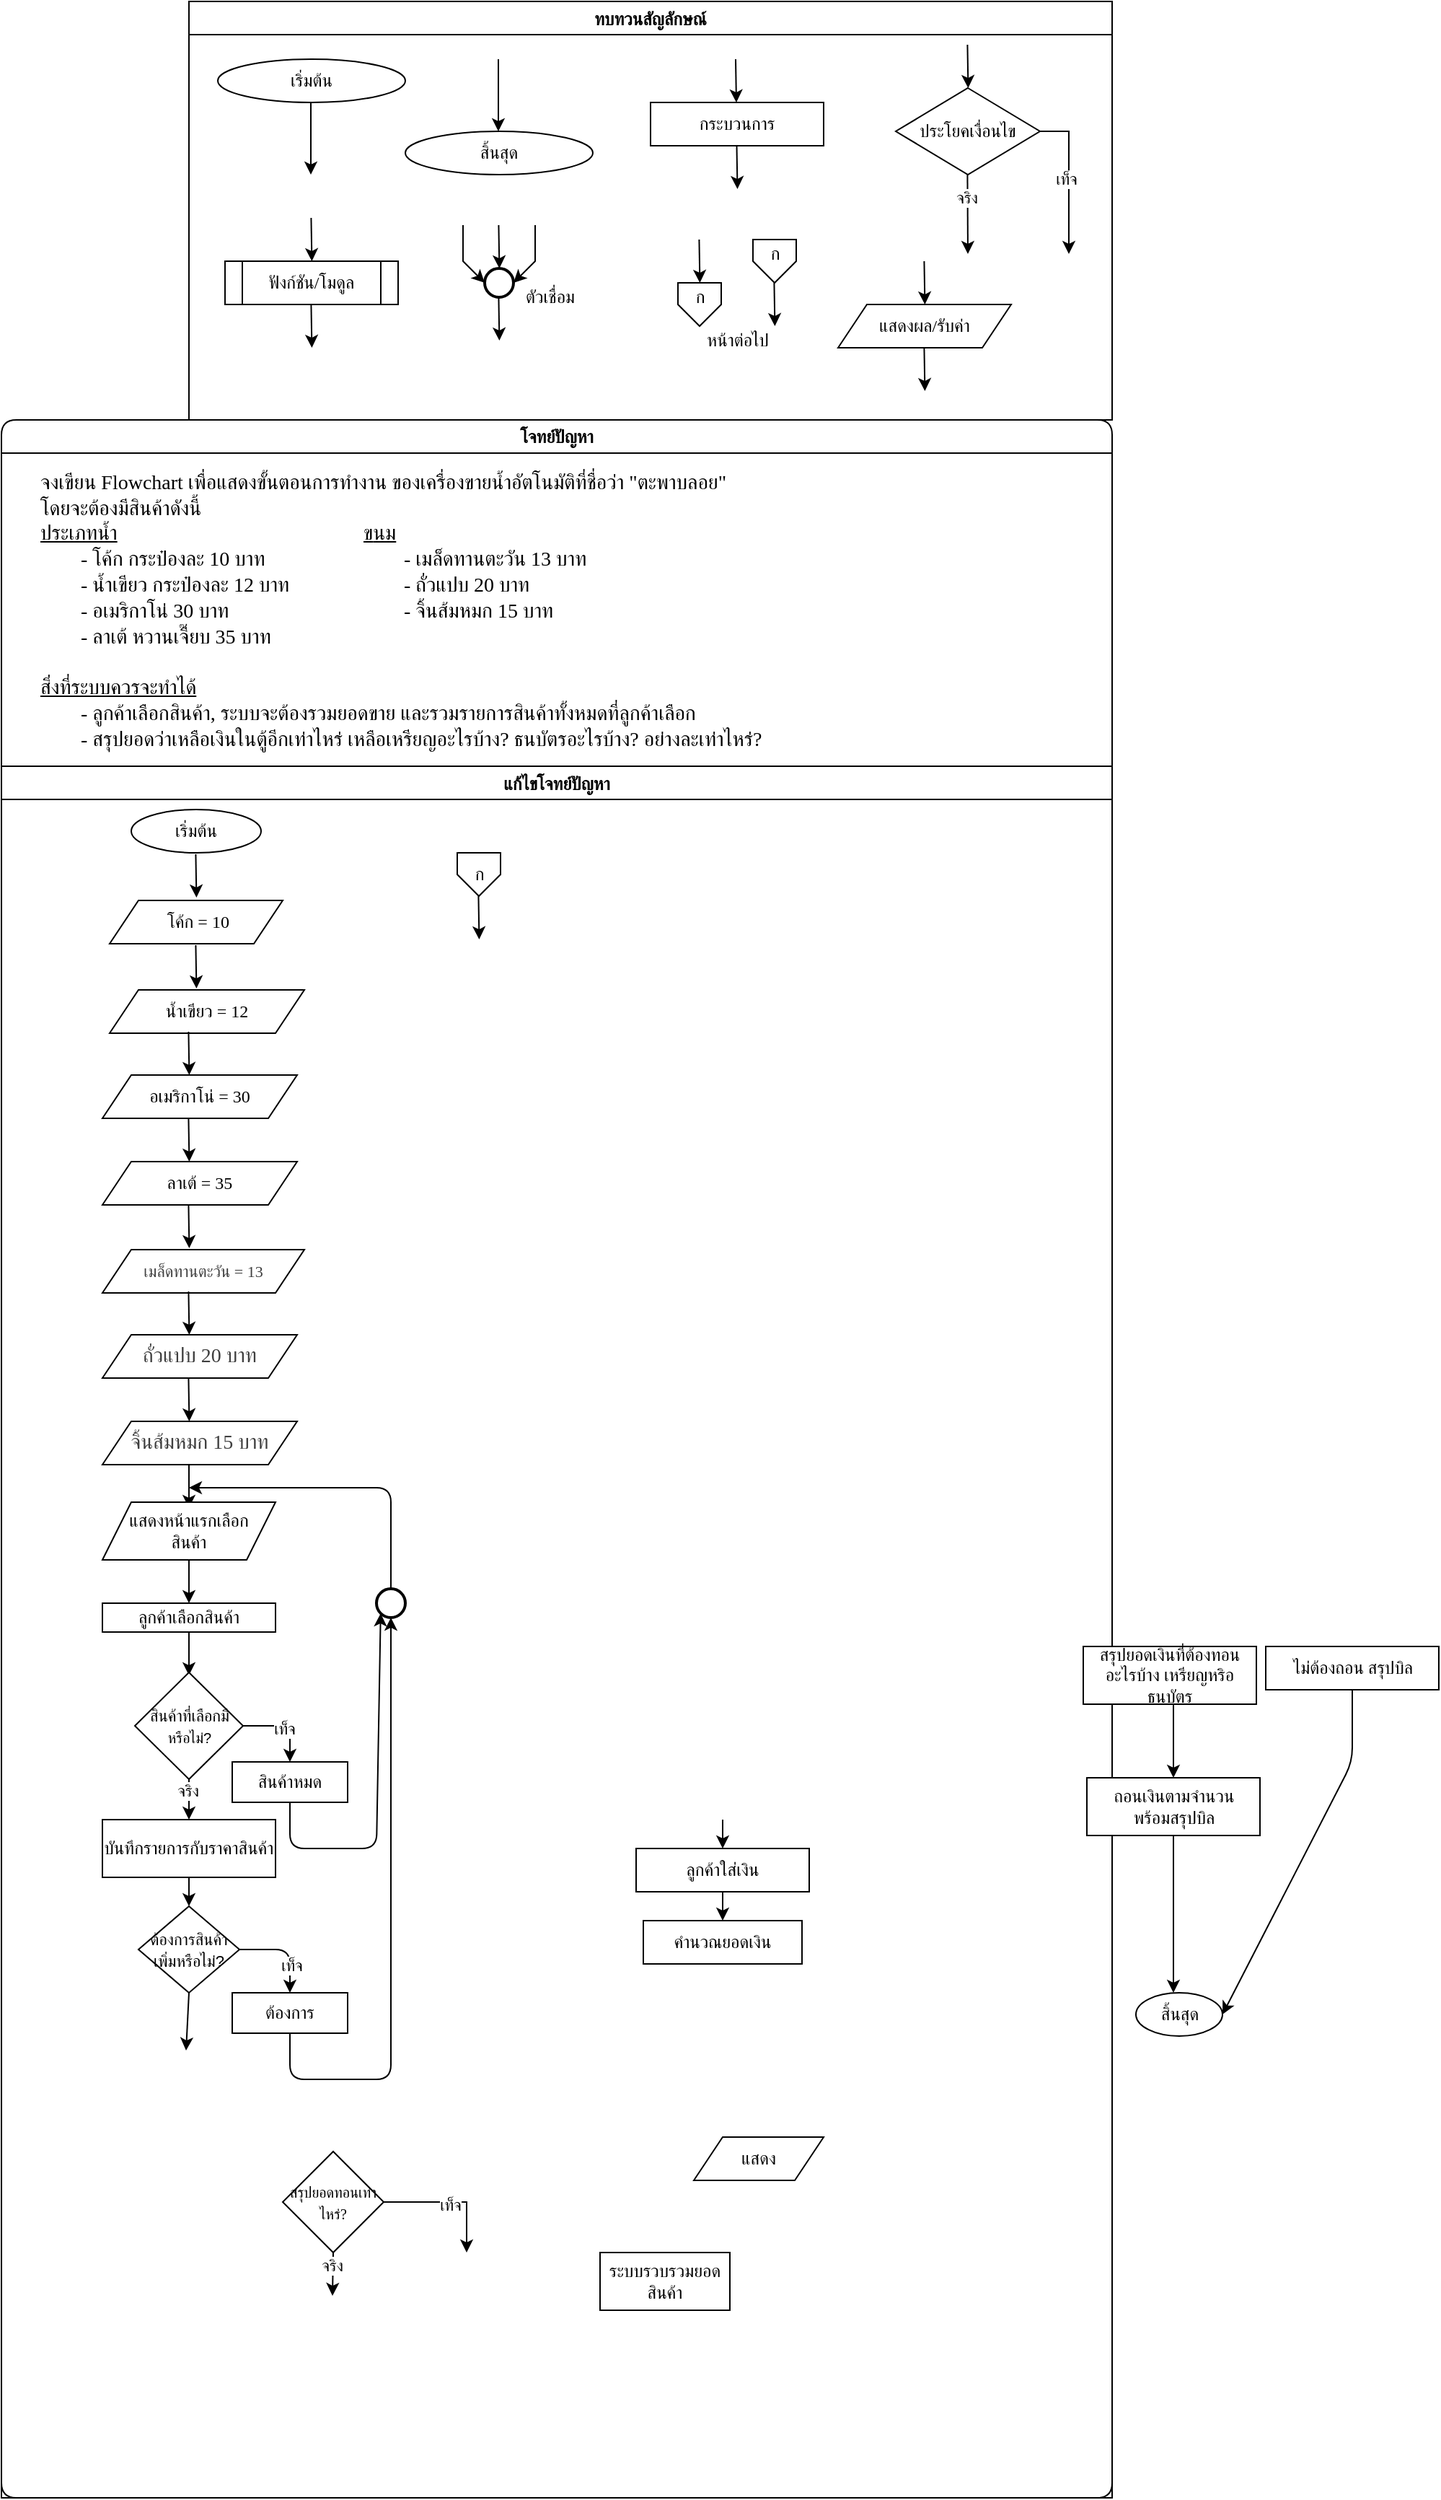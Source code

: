 <mxfile>
    <diagram id="QdZjKMF5qiKGtAdssvPj" name="Page-1">
        <mxGraphModel dx="1616" dy="1441" grid="1" gridSize="10" guides="1" tooltips="1" connect="1" arrows="1" fold="1" page="1" pageScale="1" pageWidth="850" pageHeight="1100" math="0" shadow="0">
            <root>
                <mxCell id="0"/>
                <mxCell id="1" parent="0"/>
                <mxCell id="165" value="ทบทวนสัญลักษณ์" style="swimlane;fontFamily=Sarabun;fontSource=https%3A%2F%2Ffonts.googleapis.com%2Fcss%3Ffamily%3DSarabun;" parent="1" vertex="1">
                    <mxGeometry x="-710" y="-630" width="640" height="290" as="geometry"/>
                </mxCell>
                <mxCell id="166" value="&lt;font data-font-src=&quot;https://fonts.googleapis.com/css?family=Sarabun&quot; face=&quot;Sarabun&quot;&gt;เริ่มต้น&lt;/font&gt;" style="ellipse;whiteSpace=wrap;html=1;" parent="165" vertex="1">
                    <mxGeometry x="20" y="40" width="130" height="30" as="geometry"/>
                </mxCell>
                <mxCell id="167" value="" style="endArrow=classic;html=1;rounded=0;" parent="165" edge="1">
                    <mxGeometry width="50" height="50" relative="1" as="geometry">
                        <mxPoint x="84.5" y="70" as="sourcePoint"/>
                        <mxPoint x="84.5" y="120" as="targetPoint"/>
                    </mxGeometry>
                </mxCell>
                <mxCell id="168" value="&lt;font face=&quot;Sarabun&quot;&gt;สิ้นสุด&lt;/font&gt;" style="ellipse;whiteSpace=wrap;html=1;" parent="165" vertex="1">
                    <mxGeometry x="150" y="90" width="130" height="30" as="geometry"/>
                </mxCell>
                <mxCell id="169" value="" style="endArrow=classic;html=1;rounded=0;" parent="165" edge="1">
                    <mxGeometry width="50" height="50" relative="1" as="geometry">
                        <mxPoint x="214.5" y="40" as="sourcePoint"/>
                        <mxPoint x="214.5" y="90" as="targetPoint"/>
                    </mxGeometry>
                </mxCell>
                <mxCell id="170" value="กระบวนการ" style="rounded=0;whiteSpace=wrap;html=1;fontFamily=Sarabun;fontSource=https%3A%2F%2Ffonts.googleapis.com%2Fcss%3Ffamily%3DSarabun;" parent="165" vertex="1">
                    <mxGeometry x="320" y="70" width="120" height="30" as="geometry"/>
                </mxCell>
                <mxCell id="171" value="" style="endArrow=classic;html=1;rounded=0;" parent="165" edge="1">
                    <mxGeometry width="50" height="50" relative="1" as="geometry">
                        <mxPoint x="379" y="40" as="sourcePoint"/>
                        <mxPoint x="379.5" y="70" as="targetPoint"/>
                    </mxGeometry>
                </mxCell>
                <mxCell id="172" value="" style="endArrow=classic;html=1;rounded=0;" parent="165" edge="1">
                    <mxGeometry width="50" height="50" relative="1" as="geometry">
                        <mxPoint x="379.75" y="100" as="sourcePoint"/>
                        <mxPoint x="380.25" y="130" as="targetPoint"/>
                    </mxGeometry>
                </mxCell>
                <mxCell id="173" value="ประโยคเงื่อนไข" style="rhombus;whiteSpace=wrap;html=1;fontFamily=Sarabun;fontSource=https%3A%2F%2Ffonts.googleapis.com%2Fcss%3Ffamily%3DSarabun;" parent="165" vertex="1">
                    <mxGeometry x="490" y="60" width="100" height="60" as="geometry"/>
                </mxCell>
                <mxCell id="174" value="" style="endArrow=classic;html=1;rounded=0;" parent="165" edge="1">
                    <mxGeometry width="50" height="50" relative="1" as="geometry">
                        <mxPoint x="539.71" y="30" as="sourcePoint"/>
                        <mxPoint x="540.21" y="60" as="targetPoint"/>
                    </mxGeometry>
                </mxCell>
                <mxCell id="175" value="" style="endArrow=classic;html=1;rounded=0;" parent="165" edge="1">
                    <mxGeometry width="50" height="50" relative="1" as="geometry">
                        <mxPoint x="539.71" y="120" as="sourcePoint"/>
                        <mxPoint x="540" y="175" as="targetPoint"/>
                    </mxGeometry>
                </mxCell>
                <mxCell id="176" value="จริง" style="edgeLabel;html=1;align=center;verticalAlign=middle;resizable=0;points=[];fontFamily=Sarabun;fontSource=https%3A%2F%2Ffonts.googleapis.com%2Fcss%3Ffamily%3DSarabun;" parent="175" vertex="1" connectable="0">
                    <mxGeometry x="-0.414" y="-1" relative="1" as="geometry">
                        <mxPoint as="offset"/>
                    </mxGeometry>
                </mxCell>
                <mxCell id="177" value="" style="endArrow=classic;html=1;rounded=0;exitX=1;exitY=0.5;exitDx=0;exitDy=0;" parent="165" source="173" edge="1">
                    <mxGeometry width="50" height="50" relative="1" as="geometry">
                        <mxPoint x="620" y="95" as="sourcePoint"/>
                        <mxPoint x="610" y="175" as="targetPoint"/>
                        <Array as="points">
                            <mxPoint x="610" y="90"/>
                        </Array>
                    </mxGeometry>
                </mxCell>
                <mxCell id="178" value="&lt;font data-font-src=&quot;https://fonts.googleapis.com/css?family=Sarabun&quot; face=&quot;Sarabun&quot;&gt;เท็จ&lt;/font&gt;" style="edgeLabel;html=1;align=center;verticalAlign=middle;resizable=0;points=[];" parent="177" vertex="1" connectable="0">
                    <mxGeometry x="-0.002" y="-2" relative="1" as="geometry">
                        <mxPoint as="offset"/>
                    </mxGeometry>
                </mxCell>
                <mxCell id="179" value="&lt;font data-font-src=&quot;https://fonts.googleapis.com/css?family=Sarabun&quot; face=&quot;Sarabun&quot;&gt;ฟังก์ชัน/โมดูล&lt;/font&gt;" style="shape=process;whiteSpace=wrap;html=1;backgroundOutline=1;" parent="165" vertex="1">
                    <mxGeometry x="25" y="180" width="120" height="30" as="geometry"/>
                </mxCell>
                <mxCell id="180" value="" style="endArrow=classic;html=1;rounded=0;" parent="165" edge="1">
                    <mxGeometry width="50" height="50" relative="1" as="geometry">
                        <mxPoint x="84.71" y="150" as="sourcePoint"/>
                        <mxPoint x="85.21" y="180" as="targetPoint"/>
                    </mxGeometry>
                </mxCell>
                <mxCell id="181" value="" style="endArrow=classic;html=1;rounded=0;" parent="165" edge="1">
                    <mxGeometry width="50" height="50" relative="1" as="geometry">
                        <mxPoint x="84.71" y="210" as="sourcePoint"/>
                        <mxPoint x="85.21" y="240" as="targetPoint"/>
                    </mxGeometry>
                </mxCell>
                <mxCell id="182" value="" style="strokeWidth=2;html=1;shape=mxgraph.flowchart.start_2;whiteSpace=wrap;" parent="165" vertex="1">
                    <mxGeometry x="205" y="185" width="20" height="20" as="geometry"/>
                </mxCell>
                <mxCell id="183" value="" style="endArrow=classic;html=1;rounded=0;" parent="165" edge="1">
                    <mxGeometry width="50" height="50" relative="1" as="geometry">
                        <mxPoint x="214.71" y="155" as="sourcePoint"/>
                        <mxPoint x="215.21" y="185" as="targetPoint"/>
                    </mxGeometry>
                </mxCell>
                <mxCell id="184" value="" style="endArrow=classic;html=1;rounded=0;entryX=0;entryY=0.5;entryDx=0;entryDy=0;entryPerimeter=0;" parent="165" target="182" edge="1">
                    <mxGeometry width="50" height="50" relative="1" as="geometry">
                        <mxPoint x="190.0" y="155" as="sourcePoint"/>
                        <mxPoint x="190.5" y="185" as="targetPoint"/>
                        <Array as="points">
                            <mxPoint x="190" y="180"/>
                        </Array>
                    </mxGeometry>
                </mxCell>
                <mxCell id="185" value="" style="endArrow=classic;html=1;rounded=0;entryX=1;entryY=0.5;entryDx=0;entryDy=0;entryPerimeter=0;" parent="165" target="182" edge="1">
                    <mxGeometry width="50" height="50" relative="1" as="geometry">
                        <mxPoint x="240.0" y="155" as="sourcePoint"/>
                        <mxPoint x="240.5" y="185" as="targetPoint"/>
                        <Array as="points">
                            <mxPoint x="240" y="180"/>
                        </Array>
                    </mxGeometry>
                </mxCell>
                <mxCell id="186" value="" style="endArrow=classic;html=1;rounded=0;" parent="165" edge="1">
                    <mxGeometry width="50" height="50" relative="1" as="geometry">
                        <mxPoint x="214.71" y="205" as="sourcePoint"/>
                        <mxPoint x="215.21" y="235" as="targetPoint"/>
                    </mxGeometry>
                </mxCell>
                <mxCell id="187" value="&lt;font data-font-src=&quot;https://fonts.googleapis.com/css?family=Sarabun&quot; face=&quot;Sarabun&quot;&gt;ตัวเชื่อม&lt;/font&gt;" style="text;html=1;align=center;verticalAlign=middle;resizable=0;points=[];autosize=1;strokeColor=none;fillColor=none;" parent="165" vertex="1">
                    <mxGeometry x="220" y="190" width="60" height="30" as="geometry"/>
                </mxCell>
                <mxCell id="188" value="" style="endArrow=classic;html=1;rounded=0;" parent="165" edge="1">
                    <mxGeometry width="50" height="50" relative="1" as="geometry">
                        <mxPoint x="353.71" y="165" as="sourcePoint"/>
                        <mxPoint x="354.21" y="195" as="targetPoint"/>
                    </mxGeometry>
                </mxCell>
                <mxCell id="189" value="" style="verticalLabelPosition=bottom;verticalAlign=top;html=1;shape=offPageConnector;rounded=0;size=0.5;" parent="165" vertex="1">
                    <mxGeometry x="339" y="195" width="30" height="30" as="geometry"/>
                </mxCell>
                <mxCell id="190" value="" style="endArrow=classic;html=1;rounded=0;" parent="165" edge="1">
                    <mxGeometry width="50" height="50" relative="1" as="geometry">
                        <mxPoint x="405.71" y="195" as="sourcePoint"/>
                        <mxPoint x="406.21" y="225" as="targetPoint"/>
                    </mxGeometry>
                </mxCell>
                <mxCell id="191" value="" style="verticalLabelPosition=bottom;verticalAlign=top;html=1;shape=offPageConnector;rounded=0;size=0.5;" parent="165" vertex="1">
                    <mxGeometry x="391" y="165" width="30" height="30" as="geometry"/>
                </mxCell>
                <mxCell id="192" value="หน้าต่อไป" style="text;html=1;align=center;verticalAlign=middle;resizable=0;points=[];autosize=1;strokeColor=none;fillColor=none;fontFamily=Sarabun;fontSource=https%3A%2F%2Ffonts.googleapis.com%2Fcss%3Ffamily%3DSarabun;" parent="165" vertex="1">
                    <mxGeometry x="345" y="220" width="70" height="30" as="geometry"/>
                </mxCell>
                <mxCell id="193" value="ก" style="text;html=1;align=center;verticalAlign=middle;resizable=0;points=[];autosize=1;strokeColor=none;fillColor=none;fontFamily=Sarabun;fontSource=https%3A%2F%2Ffonts.googleapis.com%2Fcss%3Ffamily%3DSarabun;" parent="165" vertex="1">
                    <mxGeometry x="339" y="190" width="30" height="30" as="geometry"/>
                </mxCell>
                <mxCell id="194" value="ก" style="text;html=1;align=center;verticalAlign=middle;resizable=0;points=[];autosize=1;strokeColor=none;fillColor=none;fontFamily=Sarabun;fontSource=https%3A%2F%2Ffonts.googleapis.com%2Fcss%3Ffamily%3DSarabun;" parent="165" vertex="1">
                    <mxGeometry x="391" y="160" width="30" height="30" as="geometry"/>
                </mxCell>
                <mxCell id="195" value="แสดงผล/รับค่า" style="shape=parallelogram;perimeter=parallelogramPerimeter;whiteSpace=wrap;html=1;fixedSize=1;fontFamily=Sarabun;fontSource=https%3A%2F%2Ffonts.googleapis.com%2Fcss%3Ffamily%3DSarabun;" parent="165" vertex="1">
                    <mxGeometry x="450" y="210" width="120" height="30" as="geometry"/>
                </mxCell>
                <mxCell id="196" value="" style="endArrow=classic;html=1;rounded=0;" parent="165" edge="1">
                    <mxGeometry width="50" height="50" relative="1" as="geometry">
                        <mxPoint x="509.71" y="180" as="sourcePoint"/>
                        <mxPoint x="510.21" y="210" as="targetPoint"/>
                    </mxGeometry>
                </mxCell>
                <mxCell id="197" value="" style="endArrow=classic;html=1;rounded=0;" parent="165" edge="1">
                    <mxGeometry width="50" height="50" relative="1" as="geometry">
                        <mxPoint x="509.71" y="240" as="sourcePoint"/>
                        <mxPoint x="510.21" y="270" as="targetPoint"/>
                    </mxGeometry>
                </mxCell>
                <mxCell id="201" value="&lt;font data-font-src=&quot;https://fonts.googleapis.com/css?family=Sarabun&quot; face=&quot;Sarabun&quot;&gt;โจทย์ปัญหา&lt;/font&gt;" style="swimlane;whiteSpace=wrap;html=1;rounded=1;" parent="1" vertex="1">
                    <mxGeometry x="-840" y="-340" width="770" height="1440" as="geometry"/>
                </mxCell>
                <mxCell id="202" value="&lt;font data-font-src=&quot;https://fonts.googleapis.com/css?family=Sarabun&quot; face=&quot;Sarabun&quot; style=&quot;font-size: 14px;&quot;&gt;จงเขียน Flowchart เพื่อแสดงขั้นตอนการทำงาน ของเครื่องขายน้ำอัตโนมัติที่ชื่อว่า &quot;ตะพาบลอย&quot;&lt;br&gt;โดยจะต้องมีสินค้าดังนี้&lt;br&gt;&lt;u&gt;ประเภทน้ำ&lt;span style=&quot;white-space: pre;&quot;&gt;&#x9;&lt;/span&gt;&lt;span style=&quot;white-space: pre;&quot;&gt;&#x9;&lt;/span&gt;&lt;span style=&quot;white-space: pre;&quot;&gt;&#x9;&lt;/span&gt;&lt;span style=&quot;white-space: pre;&quot;&gt;&#x9;&lt;/span&gt;&lt;span style=&quot;white-space: pre;&quot;&gt;&#x9;&lt;/span&gt;&lt;span style=&quot;white-space: pre;&quot;&gt;&#x9;&lt;span style=&quot;white-space: pre;&quot;&gt;&#x9;&lt;/span&gt;ข&lt;/span&gt;นม&lt;/u&gt;&lt;br&gt;&lt;span style=&quot;white-space: pre;&quot;&gt;&#x9;&lt;/span&gt;- โค้ก กระป๋องละ 10 บาท&lt;span style=&quot;white-space: pre;&quot;&gt;&#x9;&lt;/span&gt;&lt;span style=&quot;white-space: pre;&quot;&gt;&#x9;&lt;/span&gt;&lt;span style=&quot;white-space: pre;&quot;&gt;&#x9;&lt;/span&gt;&lt;span style=&quot;white-space: pre;&quot;&gt;&#x9;&lt;/span&gt;- เมล็ดทานตะวัน 13 บาท&lt;br&gt;&lt;span style=&quot;white-space: pre;&quot;&gt;&#x9;&lt;/span&gt;- น้ำเขียว กระป๋องละ 12 บาท&lt;span style=&quot;white-space: pre;&quot;&gt;&#x9;&lt;/span&gt;&lt;span style=&quot;white-space: pre;&quot;&gt;&#x9;&lt;/span&gt;&lt;span style=&quot;white-space: pre;&quot;&gt;&#x9;&lt;/span&gt;- ถั่วแปบ 20 บาท&lt;br&gt;&lt;span style=&quot;white-space: pre;&quot;&gt;&#x9;&lt;/span&gt;- อเมริกาโน่ 30 บาท&lt;span style=&quot;white-space: pre;&quot;&gt;&#x9;&lt;/span&gt;&lt;span style=&quot;white-space: pre;&quot;&gt;&#x9;&lt;/span&gt;&lt;span style=&quot;white-space: pre;&quot;&gt;&#x9;&lt;/span&gt;&lt;span style=&quot;white-space: pre;&quot;&gt;&#x9;&lt;/span&gt;&lt;span style=&quot;white-space: pre;&quot;&gt;&#x9;&lt;/span&gt;- จิ้นส้มหมก 15 บาท&lt;br&gt;&lt;span style=&quot;white-space: pre;&quot;&gt;&#x9;&lt;/span&gt;- ลาเต้ หวานเจี๊ยบ 35 บาท&lt;span style=&quot;white-space: pre;&quot;&gt;&#x9;&lt;/span&gt;&lt;br&gt;&lt;br&gt;&lt;u&gt;สิ่งที่ระบบควรจะทำได้&lt;/u&gt;&lt;br&gt;&lt;span style=&quot;white-space: pre;&quot;&gt;&#x9;&lt;/span&gt;- ลูกค้าเลือกสินค้า, ระบบจะต้องรวมยอดขาย และรวมรายการสินค้าทั้งหมดที่ลูกค้าเลือก&lt;br&gt;&lt;span style=&quot;white-space: pre;&quot;&gt;&#x9;&lt;/span&gt;- สรุปยอดว่าเหลือเงินในตู้อีกเท่าไหร่ เหลือเหรียญอะไรบ้าง? ธนบัตรอะไรบ้าง? อย่างละเท่าไหร่?&lt;br&gt;&lt;br&gt;&lt;br&gt;&lt;/font&gt;" style="text;html=1;align=left;verticalAlign=middle;resizable=0;points=[];autosize=1;strokeColor=none;fillColor=none;fontSize=14;" parent="201" vertex="1">
                    <mxGeometry x="25" y="30" width="580" height="240" as="geometry"/>
                </mxCell>
                <mxCell id="198" value="แก้ไขโจทย์ปัญหา" style="swimlane;fontFamily=Sarabun;fontSource=https%3A%2F%2Ffonts.googleapis.com%2Fcss%3Ffamily%3DSarabun;" parent="1" vertex="1">
                    <mxGeometry x="-840" y="-100" width="770" height="1200" as="geometry"/>
                </mxCell>
                <mxCell id="199" value="&lt;font data-font-src=&quot;https://fonts.googleapis.com/css?family=Sarabun&quot; face=&quot;Sarabun&quot;&gt;เริ่มต้น&lt;/font&gt;" style="ellipse;whiteSpace=wrap;html=1;" parent="198" vertex="1">
                    <mxGeometry x="90" y="30" width="90" height="30" as="geometry"/>
                </mxCell>
                <mxCell id="203" value="&amp;nbsp;โค้ก = 10" style="shape=parallelogram;perimeter=parallelogramPerimeter;whiteSpace=wrap;html=1;fixedSize=1;fontFamily=Sarabun;fontSource=https%3A%2F%2Ffonts.googleapis.com%2Fcss%3Ffamily%3DSarabun;" parent="198" vertex="1">
                    <mxGeometry x="75" y="93" width="120" height="30" as="geometry"/>
                </mxCell>
                <mxCell id="204" value="" style="endArrow=classic;html=1;rounded=0;" parent="198" edge="1">
                    <mxGeometry width="50" height="50" relative="1" as="geometry">
                        <mxPoint x="134.71" y="61" as="sourcePoint"/>
                        <mxPoint x="135.21" y="91" as="targetPoint"/>
                    </mxGeometry>
                </mxCell>
                <mxCell id="205" value="" style="endArrow=classic;html=1;rounded=0;" parent="198" edge="1">
                    <mxGeometry width="50" height="50" relative="1" as="geometry">
                        <mxPoint x="134.71" y="124" as="sourcePoint"/>
                        <mxPoint x="135.21" y="154" as="targetPoint"/>
                    </mxGeometry>
                </mxCell>
                <mxCell id="206" value="น้ำเขียว = 12" style="shape=parallelogram;perimeter=parallelogramPerimeter;whiteSpace=wrap;html=1;fixedSize=1;fontFamily=Sarabun;fontSource=https%3A%2F%2Ffonts.googleapis.com%2Fcss%3Ffamily%3DSarabun;" parent="198" vertex="1">
                    <mxGeometry x="75" y="155" width="135" height="30" as="geometry"/>
                </mxCell>
                <mxCell id="207" value="" style="endArrow=classic;html=1;rounded=0;" parent="198" edge="1">
                    <mxGeometry width="50" height="50" relative="1" as="geometry">
                        <mxPoint x="129.71" y="184" as="sourcePoint"/>
                        <mxPoint x="130.21" y="214" as="targetPoint"/>
                    </mxGeometry>
                </mxCell>
                <mxCell id="208" value="อเมริกาโน่ = 30" style="shape=parallelogram;perimeter=parallelogramPerimeter;whiteSpace=wrap;html=1;fixedSize=1;fontFamily=Sarabun;fontSource=https%3A%2F%2Ffonts.googleapis.com%2Fcss%3Ffamily%3DSarabun;" parent="198" vertex="1">
                    <mxGeometry x="70" y="214" width="135" height="30" as="geometry"/>
                </mxCell>
                <mxCell id="209" value="" style="endArrow=classic;html=1;rounded=0;" parent="198" edge="1">
                    <mxGeometry width="50" height="50" relative="1" as="geometry">
                        <mxPoint x="129.71" y="244" as="sourcePoint"/>
                        <mxPoint x="130.21" y="274" as="targetPoint"/>
                    </mxGeometry>
                </mxCell>
                <mxCell id="210" value="ลาเต้ = 35" style="shape=parallelogram;perimeter=parallelogramPerimeter;whiteSpace=wrap;html=1;fixedSize=1;fontFamily=Sarabun;fontSource=https%3A%2F%2Ffonts.googleapis.com%2Fcss%3Ffamily%3DSarabun;" parent="198" vertex="1">
                    <mxGeometry x="70" y="274" width="135" height="30" as="geometry"/>
                </mxCell>
                <mxCell id="215" value="" style="endArrow=classic;html=1;rounded=0;" parent="198" edge="1">
                    <mxGeometry width="50" height="50" relative="1" as="geometry">
                        <mxPoint x="129.71" y="304" as="sourcePoint"/>
                        <mxPoint x="130.21" y="334" as="targetPoint"/>
                    </mxGeometry>
                </mxCell>
                <mxCell id="216" value="&lt;span style=&quot;color: rgb(63, 63, 63); text-align: left; text-wrap-mode: nowrap;&quot;&gt;&lt;font style=&quot;font-size: 11px;&quot;&gt;เมล็ดทานตะวัน = 13&lt;/font&gt;&lt;/span&gt;" style="shape=parallelogram;perimeter=parallelogramPerimeter;whiteSpace=wrap;html=1;fixedSize=1;fontFamily=Sarabun;fontSource=https%3A%2F%2Ffonts.googleapis.com%2Fcss%3Ffamily%3DSarabun;" parent="198" vertex="1">
                    <mxGeometry x="70" y="335" width="140" height="30" as="geometry"/>
                </mxCell>
                <mxCell id="217" value="" style="endArrow=classic;html=1;rounded=0;" parent="198" edge="1">
                    <mxGeometry width="50" height="50" relative="1" as="geometry">
                        <mxPoint x="129.71" y="364" as="sourcePoint"/>
                        <mxPoint x="130.21" y="394" as="targetPoint"/>
                    </mxGeometry>
                </mxCell>
                <mxCell id="218" value="&lt;span style=&quot;color: rgb(63, 63, 63); font-size: 14px; text-align: left; text-wrap-mode: nowrap;&quot;&gt;ถั่วแปบ 20 บาท&lt;/span&gt;" style="shape=parallelogram;perimeter=parallelogramPerimeter;whiteSpace=wrap;html=1;fixedSize=1;fontFamily=Sarabun;fontSource=https%3A%2F%2Ffonts.googleapis.com%2Fcss%3Ffamily%3DSarabun;" parent="198" vertex="1">
                    <mxGeometry x="70" y="394" width="135" height="30" as="geometry"/>
                </mxCell>
                <mxCell id="219" value="" style="endArrow=classic;html=1;rounded=0;" parent="198" edge="1">
                    <mxGeometry width="50" height="50" relative="1" as="geometry">
                        <mxPoint x="129.71" y="424" as="sourcePoint"/>
                        <mxPoint x="130.21" y="454" as="targetPoint"/>
                    </mxGeometry>
                </mxCell>
                <mxCell id="220" value="&lt;span style=&quot;color: rgb(63, 63, 63); font-size: 14px; text-align: left; text-wrap-mode: nowrap;&quot;&gt;จิ้นส้มหมก 15 บาท&lt;/span&gt;" style="shape=parallelogram;perimeter=parallelogramPerimeter;whiteSpace=wrap;html=1;fixedSize=1;fontFamily=Sarabun;fontSource=https%3A%2F%2Ffonts.googleapis.com%2Fcss%3Ffamily%3DSarabun;" parent="198" vertex="1">
                    <mxGeometry x="70" y="454" width="135" height="30" as="geometry"/>
                </mxCell>
                <mxCell id="221" value="" style="endArrow=classic;html=1;" parent="198" edge="1">
                    <mxGeometry width="50" height="50" relative="1" as="geometry">
                        <mxPoint x="130" y="484" as="sourcePoint"/>
                        <mxPoint x="130" y="514" as="targetPoint"/>
                    </mxGeometry>
                </mxCell>
                <mxCell id="222" value="ลูกค้าเลือกสินค้า" style="rounded=0;whiteSpace=wrap;html=1;" parent="198" vertex="1">
                    <mxGeometry x="70" y="580" width="120" height="20" as="geometry"/>
                </mxCell>
                <mxCell id="345" style="edgeStyle=none;html=1;exitX=0.5;exitY=1;exitDx=0;exitDy=0;entryX=0.5;entryY=0;entryDx=0;entryDy=0;" edge="1" parent="198" target="242">
                    <mxGeometry relative="1" as="geometry">
                        <mxPoint x="500" y="730" as="sourcePoint"/>
                    </mxGeometry>
                </mxCell>
                <mxCell id="228" value="" style="endArrow=classic;html=1;rounded=0;" parent="198" edge="1">
                    <mxGeometry width="50" height="50" relative="1" as="geometry">
                        <mxPoint x="330.71" y="90" as="sourcePoint"/>
                        <mxPoint x="331.21" y="120" as="targetPoint"/>
                    </mxGeometry>
                </mxCell>
                <mxCell id="229" value="" style="verticalLabelPosition=bottom;verticalAlign=top;html=1;shape=offPageConnector;rounded=0;size=0.5;" parent="198" vertex="1">
                    <mxGeometry x="316" y="60" width="30" height="30" as="geometry"/>
                </mxCell>
                <mxCell id="230" value="ก" style="text;html=1;align=center;verticalAlign=middle;resizable=0;points=[];autosize=1;strokeColor=none;fillColor=none;fontFamily=Sarabun;fontSource=https%3A%2F%2Ffonts.googleapis.com%2Fcss%3Ffamily%3DSarabun;" parent="198" vertex="1">
                    <mxGeometry x="316" y="60" width="30" height="30" as="geometry"/>
                </mxCell>
                <mxCell id="346" style="edgeStyle=none;html=1;exitX=0.5;exitY=1;exitDx=0;exitDy=0;entryX=0.5;entryY=0;entryDx=0;entryDy=0;" edge="1" parent="198" source="242" target="309">
                    <mxGeometry relative="1" as="geometry"/>
                </mxCell>
                <mxCell id="242" value="ลูกค้าใส่เงิน" style="rounded=0;whiteSpace=wrap;html=1;fontFamily=Sarabun;fontSource=https%3A%2F%2Ffonts.googleapis.com%2Fcss%3Ffamily%3DSarabun;" parent="198" vertex="1">
                    <mxGeometry x="440" y="750" width="120" height="30" as="geometry"/>
                </mxCell>
                <mxCell id="309" value="คำนวณยอดเงิน" style="rounded=0;whiteSpace=wrap;html=1;fontFamily=Sarabun;fontSource=https%3A%2F%2Ffonts.googleapis.com%2Fcss%3Ffamily%3DSarabun;" parent="198" vertex="1">
                    <mxGeometry x="445" y="800" width="110" height="30" as="geometry"/>
                </mxCell>
                <mxCell id="310" value="&lt;font style=&quot;font-size: 10px;&quot;&gt;สรุปยอดทอนเท่าไหร่?&lt;/font&gt;" style="rhombus;whiteSpace=wrap;html=1;fontFamily=Sarabun;fontSource=https%3A%2F%2Ffonts.googleapis.com%2Fcss%3Ffamily%3DSarabun;" parent="198" vertex="1">
                    <mxGeometry x="195" y="960" width="70" height="70" as="geometry"/>
                </mxCell>
                <mxCell id="312" value="" style="endArrow=classic;html=1;rounded=0;exitX=0.5;exitY=1;exitDx=0;exitDy=0;" parent="198" edge="1" source="310">
                    <mxGeometry width="50" height="50" relative="1" as="geometry">
                        <mxPoint x="231.21" y="1080" as="sourcePoint"/>
                        <mxPoint x="229.5" y="1060" as="targetPoint"/>
                    </mxGeometry>
                </mxCell>
                <mxCell id="313" value="จริง" style="edgeLabel;html=1;align=center;verticalAlign=middle;resizable=0;points=[];fontFamily=Sarabun;fontSource=https%3A%2F%2Ffonts.googleapis.com%2Fcss%3Ffamily%3DSarabun;" parent="312" vertex="1" connectable="0">
                    <mxGeometry x="-0.414" y="-1" relative="1" as="geometry">
                        <mxPoint as="offset"/>
                    </mxGeometry>
                </mxCell>
                <mxCell id="314" value="" style="endArrow=classic;html=1;rounded=0;exitX=1;exitY=0.5;exitDx=0;exitDy=0;" parent="198" source="310" edge="1">
                    <mxGeometry width="50" height="50" relative="1" as="geometry">
                        <mxPoint x="279" y="1045" as="sourcePoint"/>
                        <mxPoint x="322.5" y="1030" as="targetPoint"/>
                        <Array as="points">
                            <mxPoint x="322.5" y="995"/>
                        </Array>
                    </mxGeometry>
                </mxCell>
                <mxCell id="315" value="&lt;font data-font-src=&quot;https://fonts.googleapis.com/css?family=Sarabun&quot; face=&quot;Sarabun&quot;&gt;เท็จ&lt;/font&gt;" style="edgeLabel;html=1;align=center;verticalAlign=middle;resizable=0;points=[];" parent="314" vertex="1" connectable="0">
                    <mxGeometry x="-0.002" y="-2" relative="1" as="geometry">
                        <mxPoint as="offset"/>
                    </mxGeometry>
                </mxCell>
                <mxCell id="326" value="" style="endArrow=classic;html=1;rounded=0;exitX=0.5;exitY=1;exitDx=0;exitDy=0;" edge="1" parent="198" source="222">
                    <mxGeometry width="50" height="50" relative="1" as="geometry">
                        <mxPoint x="129.5" y="620" as="sourcePoint"/>
                        <mxPoint x="130" y="630" as="targetPoint"/>
                    </mxGeometry>
                </mxCell>
                <mxCell id="327" value="&lt;font style=&quot;font-size: 11px;&quot;&gt;สินค้าที่เลือกมี&lt;/font&gt;&lt;div&gt;&lt;font style=&quot;font-size: 10px;&quot;&gt;หรือไม่?&lt;/font&gt;&lt;/div&gt;" style="rhombus;whiteSpace=wrap;html=1;" vertex="1" parent="198">
                    <mxGeometry x="92.5" y="628" width="75" height="74" as="geometry"/>
                </mxCell>
                <mxCell id="330" style="edgeStyle=none;html=1;exitX=0.5;exitY=1;exitDx=0;exitDy=0;entryX=0.5;entryY=0;entryDx=0;entryDy=0;" edge="1" parent="198" target="222">
                    <mxGeometry relative="1" as="geometry">
                        <mxPoint x="130" y="550" as="sourcePoint"/>
                    </mxGeometry>
                </mxCell>
                <mxCell id="335" value="" style="endArrow=classic;html=1;rounded=0;exitX=0.5;exitY=1;exitDx=0;exitDy=0;entryX=0.5;entryY=0;entryDx=0;entryDy=0;" edge="1" parent="198" source="327" target="376">
                    <mxGeometry width="50" height="50" relative="1" as="geometry">
                        <mxPoint x="129.5" y="724" as="sourcePoint"/>
                        <mxPoint x="130" y="730" as="targetPoint"/>
                    </mxGeometry>
                </mxCell>
                <mxCell id="336" value="จริง" style="edgeLabel;html=1;align=center;verticalAlign=middle;resizable=0;points=[];fontFamily=Sarabun;fontSource=https%3A%2F%2Ffonts.googleapis.com%2Fcss%3Ffamily%3DSarabun;" connectable="0" vertex="1" parent="335">
                    <mxGeometry x="-0.414" y="-1" relative="1" as="geometry">
                        <mxPoint as="offset"/>
                    </mxGeometry>
                </mxCell>
                <mxCell id="337" value="" style="endArrow=classic;html=1;rounded=0;exitX=1;exitY=0.5;exitDx=0;exitDy=0;entryX=0.5;entryY=0;entryDx=0;entryDy=0;" edge="1" parent="198" source="327" target="340">
                    <mxGeometry width="50" height="50" relative="1" as="geometry">
                        <mxPoint x="180" y="660" as="sourcePoint"/>
                        <mxPoint x="200" y="700" as="targetPoint"/>
                        <Array as="points">
                            <mxPoint x="200" y="665"/>
                        </Array>
                    </mxGeometry>
                </mxCell>
                <mxCell id="338" value="&lt;font data-font-src=&quot;https://fonts.googleapis.com/css?family=Sarabun&quot; face=&quot;Sarabun&quot;&gt;เท็จ&lt;/font&gt;" style="edgeLabel;html=1;align=center;verticalAlign=middle;resizable=0;points=[];" connectable="0" vertex="1" parent="337">
                    <mxGeometry x="-0.002" y="-2" relative="1" as="geometry">
                        <mxPoint as="offset"/>
                    </mxGeometry>
                </mxCell>
                <mxCell id="357" style="edgeStyle=none;html=1;exitX=0.5;exitY=1;exitDx=0;exitDy=0;entryX=0.145;entryY=0.855;entryDx=0;entryDy=0;entryPerimeter=0;" edge="1" parent="198" source="340" target="364">
                    <mxGeometry relative="1" as="geometry">
                        <mxPoint x="250" y="590" as="targetPoint"/>
                        <Array as="points">
                            <mxPoint x="200" y="750"/>
                            <mxPoint x="260" y="750"/>
                        </Array>
                    </mxGeometry>
                </mxCell>
                <mxCell id="340" value="สินค้าหมด" style="rounded=0;whiteSpace=wrap;html=1;" vertex="1" parent="198">
                    <mxGeometry x="160" y="690" width="80" height="28" as="geometry"/>
                </mxCell>
                <mxCell id="348" value="แสดงหน้าแรกเลือก&lt;div&gt;สินค้า&lt;/div&gt;" style="shape=parallelogram;perimeter=parallelogramPerimeter;whiteSpace=wrap;html=1;fixedSize=1;" vertex="1" parent="198">
                    <mxGeometry x="70" y="510" width="120" height="40" as="geometry"/>
                </mxCell>
                <mxCell id="352" style="edgeStyle=none;html=1;exitX=1;exitY=0.5;exitDx=0;exitDy=0;entryX=0.5;entryY=0;entryDx=0;entryDy=0;" edge="1" parent="198" source="351" target="365">
                    <mxGeometry relative="1" as="geometry">
                        <mxPoint x="187.5" y="860" as="targetPoint"/>
                        <Array as="points">
                            <mxPoint x="200" y="820"/>
                        </Array>
                    </mxGeometry>
                </mxCell>
                <mxCell id="353" value="เท็จ" style="edgeLabel;html=1;align=center;verticalAlign=middle;resizable=0;points=[];" vertex="1" connectable="0" parent="352">
                    <mxGeometry x="0.4" y="1" relative="1" as="geometry">
                        <mxPoint as="offset"/>
                    </mxGeometry>
                </mxCell>
                <mxCell id="368" style="edgeStyle=none;html=1;exitX=0.5;exitY=1;exitDx=0;exitDy=0;" edge="1" parent="198" source="351">
                    <mxGeometry relative="1" as="geometry">
                        <mxPoint x="128" y="890" as="targetPoint"/>
                    </mxGeometry>
                </mxCell>
                <mxCell id="351" value="&lt;font style=&quot;font-size: 11px;&quot;&gt;ต้องการสินค้าเพิ่มหรือไม่?&lt;/font&gt;" style="rhombus;whiteSpace=wrap;html=1;" vertex="1" parent="198">
                    <mxGeometry x="95" y="790" width="70" height="60" as="geometry"/>
                </mxCell>
                <mxCell id="369" style="edgeStyle=none;html=1;exitX=0.5;exitY=0;exitDx=0;exitDy=0;exitPerimeter=0;" edge="1" parent="198" source="364">
                    <mxGeometry relative="1" as="geometry">
                        <mxPoint x="130" y="500" as="targetPoint"/>
                        <Array as="points">
                            <mxPoint x="270" y="500"/>
                        </Array>
                    </mxGeometry>
                </mxCell>
                <mxCell id="364" value="" style="strokeWidth=2;html=1;shape=mxgraph.flowchart.start_2;whiteSpace=wrap;" vertex="1" parent="198">
                    <mxGeometry x="260" y="570" width="20" height="20" as="geometry"/>
                </mxCell>
                <mxCell id="379" style="edgeStyle=none;html=1;exitX=0.5;exitY=1;exitDx=0;exitDy=0;entryX=0.5;entryY=1;entryDx=0;entryDy=0;entryPerimeter=0;" edge="1" parent="198" source="365" target="364">
                    <mxGeometry relative="1" as="geometry">
                        <mxPoint x="310" y="730" as="targetPoint"/>
                        <Array as="points">
                            <mxPoint x="200" y="910"/>
                            <mxPoint x="270" y="910"/>
                        </Array>
                    </mxGeometry>
                </mxCell>
                <mxCell id="365" value="ต้องการ" style="rounded=0;whiteSpace=wrap;html=1;" vertex="1" parent="198">
                    <mxGeometry x="160" y="850" width="80" height="28" as="geometry"/>
                </mxCell>
                <mxCell id="235" value="ระบบรวบรวมยอดสินค้า" style="rounded=0;whiteSpace=wrap;html=1;" parent="198" vertex="1">
                    <mxGeometry x="415" y="1030" width="90" height="40" as="geometry"/>
                </mxCell>
                <mxCell id="374" value="แสดง" style="shape=parallelogram;perimeter=parallelogramPerimeter;whiteSpace=wrap;html=1;fixedSize=1;" vertex="1" parent="198">
                    <mxGeometry x="480" y="950" width="90" height="30" as="geometry"/>
                </mxCell>
                <mxCell id="378" style="edgeStyle=none;html=1;exitX=0.5;exitY=1;exitDx=0;exitDy=0;entryX=0.5;entryY=0;entryDx=0;entryDy=0;" edge="1" parent="198" source="376" target="351">
                    <mxGeometry relative="1" as="geometry"/>
                </mxCell>
                <mxCell id="376" value="บันทึกรายการกับราคาสินค้า" style="rounded=0;whiteSpace=wrap;html=1;" vertex="1" parent="198">
                    <mxGeometry x="70" y="730" width="120" height="40" as="geometry"/>
                </mxCell>
                <mxCell id="200" value="&lt;font face=&quot;Sarabun&quot;&gt;สิ้นสุด&lt;/font&gt;" style="ellipse;whiteSpace=wrap;html=1;" parent="1" vertex="1">
                    <mxGeometry x="-53.5" y="750" width="60" height="30" as="geometry"/>
                </mxCell>
                <mxCell id="319" style="edgeStyle=none;html=1;exitX=0.5;exitY=1;exitDx=0;exitDy=0;" parent="1" edge="1">
                    <mxGeometry relative="1" as="geometry">
                        <mxPoint x="-27.5" y="550" as="sourcePoint"/>
                        <mxPoint x="-27.5" y="601" as="targetPoint"/>
                    </mxGeometry>
                </mxCell>
                <mxCell id="316" value="สรุปยอดเงินที่ต้องทอนอะไรบ้าง เหรียญหริอธนบัตร" style="rounded=0;whiteSpace=wrap;html=1;fontFamily=Sarabun;fontSource=https%3A%2F%2Ffonts.googleapis.com%2Fcss%3Ffamily%3DSarabun;" parent="1" vertex="1">
                    <mxGeometry x="-90" y="510" width="120" height="40" as="geometry"/>
                </mxCell>
                <mxCell id="318" style="edgeStyle=none;html=1;exitX=0.5;exitY=1;exitDx=0;exitDy=0;entryX=1;entryY=0.5;entryDx=0;entryDy=0;" parent="1" source="317" target="200" edge="1">
                    <mxGeometry relative="1" as="geometry">
                        <mxPoint x="26.5" y="720" as="targetPoint"/>
                        <Array as="points">
                            <mxPoint x="96.5" y="590"/>
                        </Array>
                    </mxGeometry>
                </mxCell>
                <mxCell id="317" value="ไม่ต้องถอน สรุปบิล" style="rounded=0;whiteSpace=wrap;html=1;fontFamily=Sarabun;fontSource=https%3A%2F%2Ffonts.googleapis.com%2Fcss%3Ffamily%3DSarabun;" parent="1" vertex="1">
                    <mxGeometry x="36.5" y="510" width="120" height="30" as="geometry"/>
                </mxCell>
                <mxCell id="325" style="edgeStyle=none;html=1;exitX=0.5;exitY=1;exitDx=0;exitDy=0;entryX=0.5;entryY=0;entryDx=0;entryDy=0;" parent="1" edge="1">
                    <mxGeometry relative="1" as="geometry">
                        <mxPoint x="-27.5" y="641" as="sourcePoint"/>
                        <mxPoint x="-27.5" y="750" as="targetPoint"/>
                    </mxGeometry>
                </mxCell>
                <mxCell id="324" value="ถอนเงินตามจำนวน&lt;div&gt;พร้อมสรุปบิล&lt;/div&gt;" style="rounded=0;whiteSpace=wrap;html=1;" parent="1" vertex="1">
                    <mxGeometry x="-87.5" y="601" width="120" height="40" as="geometry"/>
                </mxCell>
            </root>
        </mxGraphModel>
    </diagram>
</mxfile>